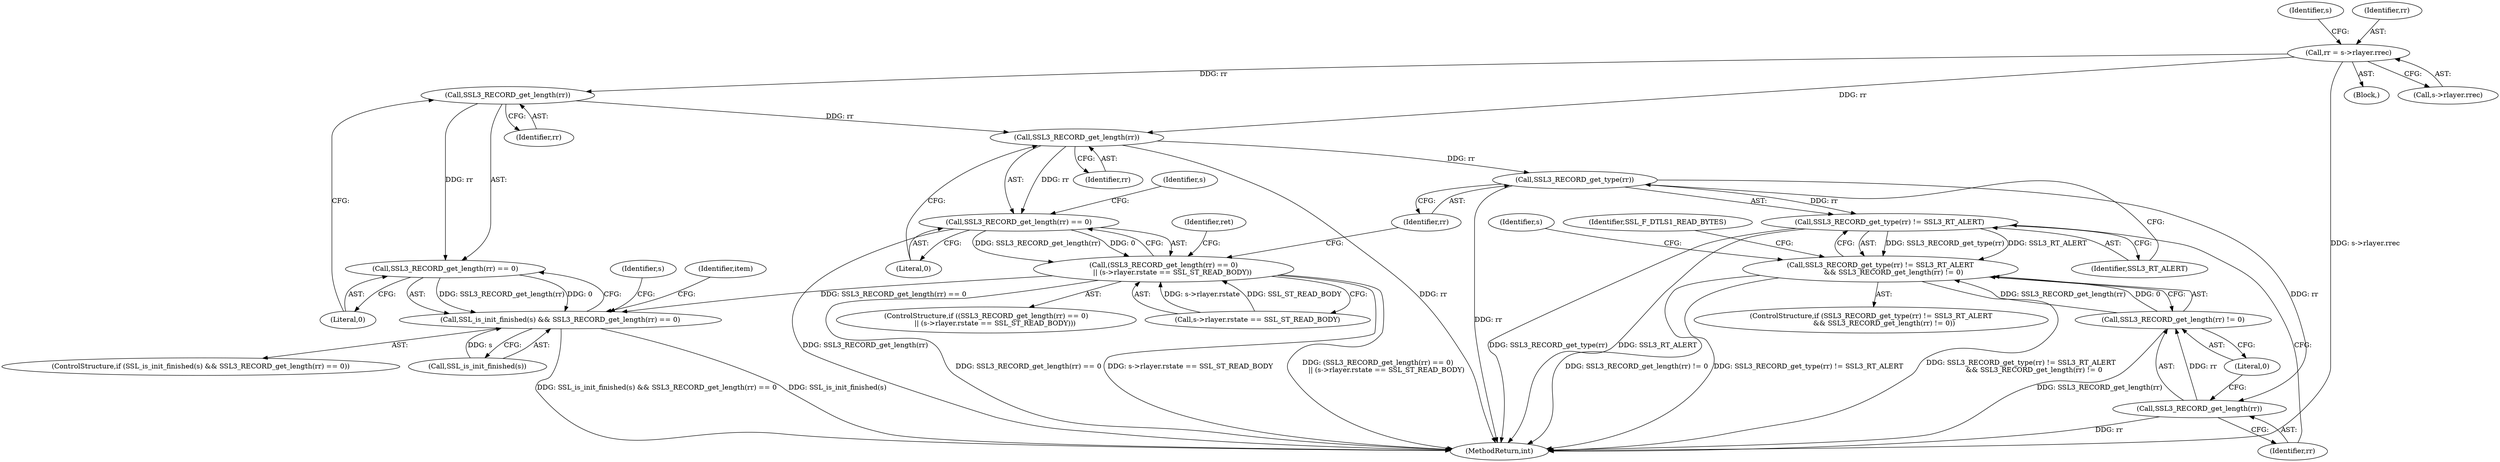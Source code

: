 digraph "0_openssl_af58be768ebb690f78530f796e92b8ae5c9a4401@pointer" {
"1000243" [label="(Call,SSL3_RECORD_get_length(rr))"];
"1000231" [label="(Call,rr = s->rlayer.rrec)"];
"1000242" [label="(Call,SSL3_RECORD_get_length(rr) == 0)"];
"1000239" [label="(Call,SSL_is_init_finished(s) && SSL3_RECORD_get_length(rr) == 0)"];
"1000306" [label="(Call,SSL3_RECORD_get_length(rr))"];
"1000305" [label="(Call,SSL3_RECORD_get_length(rr) == 0)"];
"1000304" [label="(Call,(SSL3_RECORD_get_length(rr) == 0)\n        || (s->rlayer.rstate == SSL_ST_READ_BODY))"];
"1000342" [label="(Call,SSL3_RECORD_get_type(rr))"];
"1000341" [label="(Call,SSL3_RECORD_get_type(rr) != SSL3_RT_ALERT)"];
"1000340" [label="(Call,SSL3_RECORD_get_type(rr) != SSL3_RT_ALERT\n            && SSL3_RECORD_get_length(rr) != 0)"];
"1000346" [label="(Call,SSL3_RECORD_get_length(rr))"];
"1000345" [label="(Call,SSL3_RECORD_get_length(rr) != 0)"];
"1000238" [label="(ControlStructure,if (SSL_is_init_finished(s) && SSL3_RECORD_get_length(rr) == 0))"];
"1000348" [label="(Literal,0)"];
"1000239" [label="(Call,SSL_is_init_finished(s) && SSL3_RECORD_get_length(rr) == 0)"];
"1000343" [label="(Identifier,rr)"];
"1000244" [label="(Identifier,rr)"];
"1000367" [label="(MethodReturn,int)"];
"1000342" [label="(Call,SSL3_RECORD_get_type(rr))"];
"1000245" [label="(Literal,0)"];
"1000306" [label="(Call,SSL3_RECORD_get_length(rr))"];
"1000303" [label="(ControlStructure,if ((SSL3_RECORD_get_length(rr) == 0)\n        || (s->rlayer.rstate == SSL_ST_READ_BODY)))"];
"1000339" [label="(ControlStructure,if (SSL3_RECORD_get_type(rr) != SSL3_RT_ALERT\n            && SSL3_RECORD_get_length(rr) != 0))"];
"1000304" [label="(Call,(SSL3_RECORD_get_length(rr) == 0)\n        || (s->rlayer.rstate == SSL_ST_READ_BODY))"];
"1000300" [label="(Identifier,s)"];
"1000347" [label="(Identifier,rr)"];
"1000346" [label="(Call,SSL3_RECORD_get_length(rr))"];
"1000312" [label="(Identifier,s)"];
"1000241" [label="(Identifier,s)"];
"1000240" [label="(Call,SSL_is_init_finished(s))"];
"1000345" [label="(Call,SSL3_RECORD_get_length(rr) != 0)"];
"1000340" [label="(Call,SSL3_RECORD_get_type(rr) != SSL3_RT_ALERT\n            && SSL3_RECORD_get_length(rr) != 0)"];
"1000308" [label="(Literal,0)"];
"1000344" [label="(Identifier,SSL3_RT_ALERT)"];
"1000309" [label="(Call,s->rlayer.rstate == SSL_ST_READ_BODY)"];
"1000231" [label="(Call,rr = s->rlayer.rrec)"];
"1000120" [label="(Block,)"];
"1000242" [label="(Call,SSL3_RECORD_get_length(rr) == 0)"];
"1000318" [label="(Identifier,ret)"];
"1000233" [label="(Call,s->rlayer.rrec)"];
"1000341" [label="(Call,SSL3_RECORD_get_type(rr) != SSL3_RT_ALERT)"];
"1000307" [label="(Identifier,rr)"];
"1000352" [label="(Identifier,s)"];
"1000243" [label="(Call,SSL3_RECORD_get_length(rr))"];
"1000305" [label="(Call,SSL3_RECORD_get_length(rr) == 0)"];
"1000249" [label="(Identifier,item)"];
"1000358" [label="(Identifier,SSL_F_DTLS1_READ_BYTES)"];
"1000232" [label="(Identifier,rr)"];
"1000243" -> "1000242"  [label="AST: "];
"1000243" -> "1000244"  [label="CFG: "];
"1000244" -> "1000243"  [label="AST: "];
"1000245" -> "1000243"  [label="CFG: "];
"1000243" -> "1000242"  [label="DDG: rr"];
"1000231" -> "1000243"  [label="DDG: rr"];
"1000243" -> "1000306"  [label="DDG: rr"];
"1000231" -> "1000120"  [label="AST: "];
"1000231" -> "1000233"  [label="CFG: "];
"1000232" -> "1000231"  [label="AST: "];
"1000233" -> "1000231"  [label="AST: "];
"1000241" -> "1000231"  [label="CFG: "];
"1000231" -> "1000367"  [label="DDG: s->rlayer.rrec"];
"1000231" -> "1000306"  [label="DDG: rr"];
"1000242" -> "1000239"  [label="AST: "];
"1000242" -> "1000245"  [label="CFG: "];
"1000245" -> "1000242"  [label="AST: "];
"1000239" -> "1000242"  [label="CFG: "];
"1000242" -> "1000239"  [label="DDG: SSL3_RECORD_get_length(rr)"];
"1000242" -> "1000239"  [label="DDG: 0"];
"1000239" -> "1000238"  [label="AST: "];
"1000239" -> "1000240"  [label="CFG: "];
"1000240" -> "1000239"  [label="AST: "];
"1000249" -> "1000239"  [label="CFG: "];
"1000300" -> "1000239"  [label="CFG: "];
"1000239" -> "1000367"  [label="DDG: SSL_is_init_finished(s) && SSL3_RECORD_get_length(rr) == 0"];
"1000239" -> "1000367"  [label="DDG: SSL_is_init_finished(s)"];
"1000240" -> "1000239"  [label="DDG: s"];
"1000304" -> "1000239"  [label="DDG: SSL3_RECORD_get_length(rr) == 0"];
"1000306" -> "1000305"  [label="AST: "];
"1000306" -> "1000307"  [label="CFG: "];
"1000307" -> "1000306"  [label="AST: "];
"1000308" -> "1000306"  [label="CFG: "];
"1000306" -> "1000367"  [label="DDG: rr"];
"1000306" -> "1000305"  [label="DDG: rr"];
"1000306" -> "1000342"  [label="DDG: rr"];
"1000305" -> "1000304"  [label="AST: "];
"1000305" -> "1000308"  [label="CFG: "];
"1000308" -> "1000305"  [label="AST: "];
"1000312" -> "1000305"  [label="CFG: "];
"1000304" -> "1000305"  [label="CFG: "];
"1000305" -> "1000367"  [label="DDG: SSL3_RECORD_get_length(rr)"];
"1000305" -> "1000304"  [label="DDG: SSL3_RECORD_get_length(rr)"];
"1000305" -> "1000304"  [label="DDG: 0"];
"1000304" -> "1000303"  [label="AST: "];
"1000304" -> "1000309"  [label="CFG: "];
"1000309" -> "1000304"  [label="AST: "];
"1000318" -> "1000304"  [label="CFG: "];
"1000343" -> "1000304"  [label="CFG: "];
"1000304" -> "1000367"  [label="DDG: s->rlayer.rstate == SSL_ST_READ_BODY"];
"1000304" -> "1000367"  [label="DDG: (SSL3_RECORD_get_length(rr) == 0)\n        || (s->rlayer.rstate == SSL_ST_READ_BODY)"];
"1000304" -> "1000367"  [label="DDG: SSL3_RECORD_get_length(rr) == 0"];
"1000309" -> "1000304"  [label="DDG: s->rlayer.rstate"];
"1000309" -> "1000304"  [label="DDG: SSL_ST_READ_BODY"];
"1000342" -> "1000341"  [label="AST: "];
"1000342" -> "1000343"  [label="CFG: "];
"1000343" -> "1000342"  [label="AST: "];
"1000344" -> "1000342"  [label="CFG: "];
"1000342" -> "1000367"  [label="DDG: rr"];
"1000342" -> "1000341"  [label="DDG: rr"];
"1000342" -> "1000346"  [label="DDG: rr"];
"1000341" -> "1000340"  [label="AST: "];
"1000341" -> "1000344"  [label="CFG: "];
"1000344" -> "1000341"  [label="AST: "];
"1000347" -> "1000341"  [label="CFG: "];
"1000340" -> "1000341"  [label="CFG: "];
"1000341" -> "1000367"  [label="DDG: SSL3_RT_ALERT"];
"1000341" -> "1000367"  [label="DDG: SSL3_RECORD_get_type(rr)"];
"1000341" -> "1000340"  [label="DDG: SSL3_RECORD_get_type(rr)"];
"1000341" -> "1000340"  [label="DDG: SSL3_RT_ALERT"];
"1000340" -> "1000339"  [label="AST: "];
"1000340" -> "1000345"  [label="CFG: "];
"1000345" -> "1000340"  [label="AST: "];
"1000352" -> "1000340"  [label="CFG: "];
"1000358" -> "1000340"  [label="CFG: "];
"1000340" -> "1000367"  [label="DDG: SSL3_RECORD_get_type(rr) != SSL3_RT_ALERT\n            && SSL3_RECORD_get_length(rr) != 0"];
"1000340" -> "1000367"  [label="DDG: SSL3_RECORD_get_length(rr) != 0"];
"1000340" -> "1000367"  [label="DDG: SSL3_RECORD_get_type(rr) != SSL3_RT_ALERT"];
"1000345" -> "1000340"  [label="DDG: SSL3_RECORD_get_length(rr)"];
"1000345" -> "1000340"  [label="DDG: 0"];
"1000346" -> "1000345"  [label="AST: "];
"1000346" -> "1000347"  [label="CFG: "];
"1000347" -> "1000346"  [label="AST: "];
"1000348" -> "1000346"  [label="CFG: "];
"1000346" -> "1000367"  [label="DDG: rr"];
"1000346" -> "1000345"  [label="DDG: rr"];
"1000345" -> "1000348"  [label="CFG: "];
"1000348" -> "1000345"  [label="AST: "];
"1000345" -> "1000367"  [label="DDG: SSL3_RECORD_get_length(rr)"];
}
